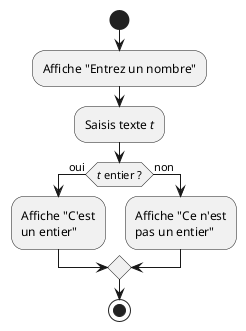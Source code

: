 @startuml

start
:Affiche "Entrez un nombre";
:Saisis texte //t//;
if (//t// entier ?) then (oui)
	:Affiche "C'est 
	un entier";
else (non)
	:Affiche "Ce n'est
	pas un entier";
endif
stop

@enduml
